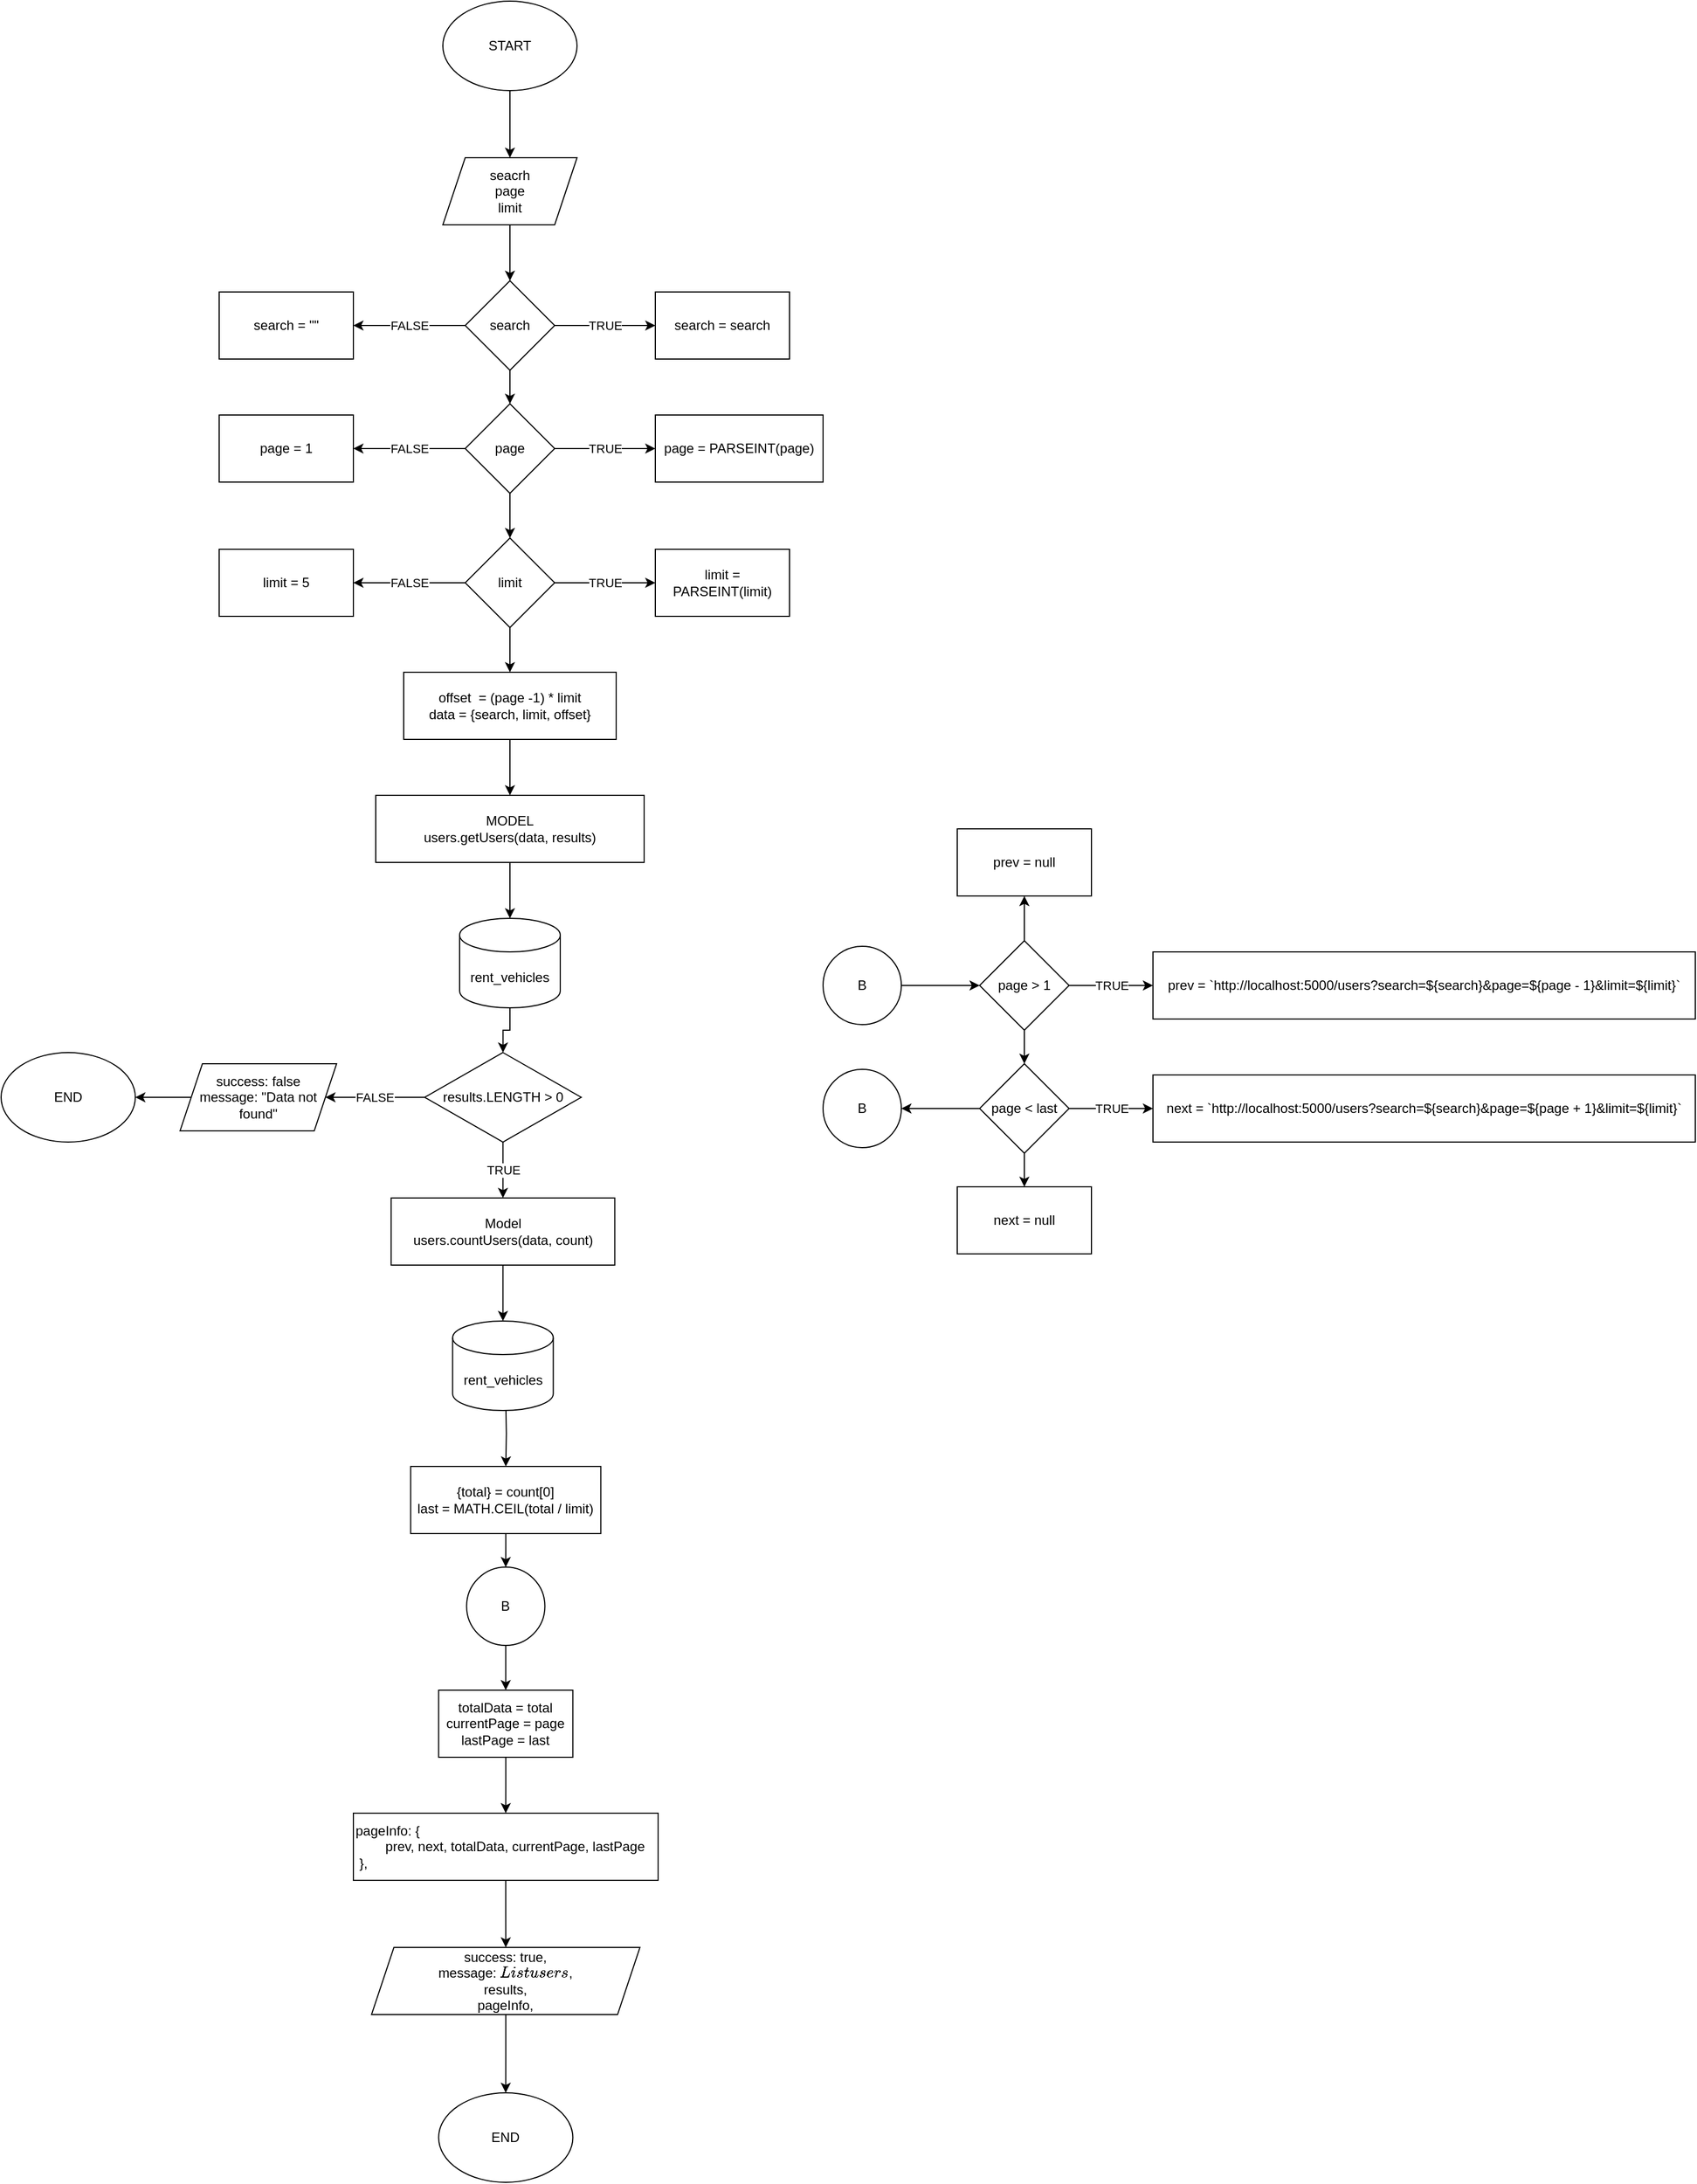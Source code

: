 <mxfile version="16.5.1" type="device" pages="4"><diagram id="afqWVB-xcVskrj_58sXz" name="list users"><mxGraphModel dx="869" dy="643" grid="1" gridSize="10" guides="1" tooltips="1" connect="1" arrows="1" fold="1" page="1" pageScale="1" pageWidth="850" pageHeight="1100" math="0" shadow="0"><root><mxCell id="0"/><mxCell id="1" parent="0"/><mxCell id="spSaJVauMF6KMAqK31Se-1" value="" style="edgeStyle=orthogonalEdgeStyle;rounded=0;orthogonalLoop=1;jettySize=auto;html=1;" parent="1" source="spSaJVauMF6KMAqK31Se-2" target="spSaJVauMF6KMAqK31Se-4" edge="1"><mxGeometry relative="1" as="geometry"/></mxCell><mxCell id="spSaJVauMF6KMAqK31Se-2" value="START" style="ellipse;whiteSpace=wrap;html=1;" parent="1" vertex="1"><mxGeometry x="485" y="80" width="120" height="80" as="geometry"/></mxCell><mxCell id="spSaJVauMF6KMAqK31Se-3" value="" style="edgeStyle=orthogonalEdgeStyle;rounded=0;orthogonalLoop=1;jettySize=auto;html=1;" parent="1" source="spSaJVauMF6KMAqK31Se-4" target="spSaJVauMF6KMAqK31Se-8" edge="1"><mxGeometry relative="1" as="geometry"/></mxCell><mxCell id="spSaJVauMF6KMAqK31Se-4" value="seacrh&lt;br&gt;page&lt;br&gt;limit" style="shape=parallelogram;perimeter=parallelogramPerimeter;whiteSpace=wrap;html=1;fixedSize=1;" parent="1" vertex="1"><mxGeometry x="485" y="220" width="120" height="60" as="geometry"/></mxCell><mxCell id="spSaJVauMF6KMAqK31Se-5" value="TRUE" style="edgeStyle=orthogonalEdgeStyle;rounded=0;orthogonalLoop=1;jettySize=auto;html=1;" parent="1" source="spSaJVauMF6KMAqK31Se-8" target="spSaJVauMF6KMAqK31Se-9" edge="1"><mxGeometry relative="1" as="geometry"/></mxCell><mxCell id="spSaJVauMF6KMAqK31Se-6" value="FALSE" style="edgeStyle=orthogonalEdgeStyle;rounded=0;orthogonalLoop=1;jettySize=auto;html=1;" parent="1" source="spSaJVauMF6KMAqK31Se-8" target="spSaJVauMF6KMAqK31Se-10" edge="1"><mxGeometry relative="1" as="geometry"/></mxCell><mxCell id="spSaJVauMF6KMAqK31Se-7" value="" style="edgeStyle=orthogonalEdgeStyle;rounded=0;orthogonalLoop=1;jettySize=auto;html=1;" parent="1" source="spSaJVauMF6KMAqK31Se-8" target="spSaJVauMF6KMAqK31Se-14" edge="1"><mxGeometry relative="1" as="geometry"/></mxCell><mxCell id="spSaJVauMF6KMAqK31Se-8" value="search" style="rhombus;whiteSpace=wrap;html=1;" parent="1" vertex="1"><mxGeometry x="505" y="330" width="80" height="80" as="geometry"/></mxCell><mxCell id="spSaJVauMF6KMAqK31Se-9" value="search = search" style="rounded=0;whiteSpace=wrap;html=1;" parent="1" vertex="1"><mxGeometry x="675" y="340" width="120" height="60" as="geometry"/></mxCell><mxCell id="spSaJVauMF6KMAqK31Se-10" value="search = &quot;&quot;" style="rounded=0;whiteSpace=wrap;html=1;" parent="1" vertex="1"><mxGeometry x="285" y="340" width="120" height="60" as="geometry"/></mxCell><mxCell id="spSaJVauMF6KMAqK31Se-11" value="TRUE" style="edgeStyle=orthogonalEdgeStyle;rounded=0;orthogonalLoop=1;jettySize=auto;html=1;" parent="1" source="spSaJVauMF6KMAqK31Se-14" target="spSaJVauMF6KMAqK31Se-15" edge="1"><mxGeometry relative="1" as="geometry"/></mxCell><mxCell id="spSaJVauMF6KMAqK31Se-12" value="FALSE" style="edgeStyle=orthogonalEdgeStyle;rounded=0;orthogonalLoop=1;jettySize=auto;html=1;" parent="1" source="spSaJVauMF6KMAqK31Se-14" target="spSaJVauMF6KMAqK31Se-16" edge="1"><mxGeometry relative="1" as="geometry"/></mxCell><mxCell id="spSaJVauMF6KMAqK31Se-13" value="" style="edgeStyle=orthogonalEdgeStyle;rounded=0;orthogonalLoop=1;jettySize=auto;html=1;" parent="1" source="spSaJVauMF6KMAqK31Se-14" target="spSaJVauMF6KMAqK31Se-20" edge="1"><mxGeometry relative="1" as="geometry"/></mxCell><mxCell id="spSaJVauMF6KMAqK31Se-14" value="page" style="rhombus;whiteSpace=wrap;html=1;" parent="1" vertex="1"><mxGeometry x="505" y="440" width="80" height="80" as="geometry"/></mxCell><mxCell id="spSaJVauMF6KMAqK31Se-15" value="page = PARSEINT(page)" style="rounded=0;whiteSpace=wrap;html=1;" parent="1" vertex="1"><mxGeometry x="675" y="450" width="150" height="60" as="geometry"/></mxCell><mxCell id="spSaJVauMF6KMAqK31Se-16" value="page = 1" style="rounded=0;whiteSpace=wrap;html=1;" parent="1" vertex="1"><mxGeometry x="285" y="450" width="120" height="60" as="geometry"/></mxCell><mxCell id="spSaJVauMF6KMAqK31Se-17" value="TRUE" style="edgeStyle=orthogonalEdgeStyle;rounded=0;orthogonalLoop=1;jettySize=auto;html=1;" parent="1" source="spSaJVauMF6KMAqK31Se-20" target="spSaJVauMF6KMAqK31Se-21" edge="1"><mxGeometry relative="1" as="geometry"/></mxCell><mxCell id="spSaJVauMF6KMAqK31Se-18" value="FALSE" style="edgeStyle=orthogonalEdgeStyle;rounded=0;orthogonalLoop=1;jettySize=auto;html=1;" parent="1" source="spSaJVauMF6KMAqK31Se-20" target="spSaJVauMF6KMAqK31Se-22" edge="1"><mxGeometry relative="1" as="geometry"/></mxCell><mxCell id="spSaJVauMF6KMAqK31Se-19" value="" style="edgeStyle=orthogonalEdgeStyle;rounded=0;orthogonalLoop=1;jettySize=auto;html=1;" parent="1" source="spSaJVauMF6KMAqK31Se-20" target="spSaJVauMF6KMAqK31Se-24" edge="1"><mxGeometry relative="1" as="geometry"/></mxCell><mxCell id="spSaJVauMF6KMAqK31Se-20" value="limit" style="rhombus;whiteSpace=wrap;html=1;" parent="1" vertex="1"><mxGeometry x="505" y="560" width="80" height="80" as="geometry"/></mxCell><mxCell id="spSaJVauMF6KMAqK31Se-21" value="limit = PARSEINT(limit)" style="rounded=0;whiteSpace=wrap;html=1;" parent="1" vertex="1"><mxGeometry x="675" y="570" width="120" height="60" as="geometry"/></mxCell><mxCell id="spSaJVauMF6KMAqK31Se-22" value="limit = 5" style="rounded=0;whiteSpace=wrap;html=1;" parent="1" vertex="1"><mxGeometry x="285" y="570" width="120" height="60" as="geometry"/></mxCell><mxCell id="spSaJVauMF6KMAqK31Se-23" value="" style="edgeStyle=orthogonalEdgeStyle;rounded=0;orthogonalLoop=1;jettySize=auto;html=1;" parent="1" source="spSaJVauMF6KMAqK31Se-24" target="spSaJVauMF6KMAqK31Se-27" edge="1"><mxGeometry relative="1" as="geometry"/></mxCell><mxCell id="spSaJVauMF6KMAqK31Se-24" value="offset&amp;nbsp; = (page -1) * limit&lt;br&gt;data = {search, limit, offset}" style="rounded=0;whiteSpace=wrap;html=1;" parent="1" vertex="1"><mxGeometry x="450" y="680" width="190" height="60" as="geometry"/></mxCell><mxCell id="spSaJVauMF6KMAqK31Se-25" value="" style="edgeStyle=orthogonalEdgeStyle;rounded=0;orthogonalLoop=1;jettySize=auto;html=1;fontSize=12;" parent="1" source="spSaJVauMF6KMAqK31Se-27" target="spSaJVauMF6KMAqK31Se-28" edge="1"><mxGeometry relative="1" as="geometry"/></mxCell><mxCell id="spSaJVauMF6KMAqK31Se-27" value="MODEL&lt;br&gt;users.getUsers(data, results)" style="rounded=0;whiteSpace=wrap;html=1;" parent="1" vertex="1"><mxGeometry x="425" y="790" width="240" height="60" as="geometry"/></mxCell><mxCell id="K6ASJ8CohWkSb9qVSskD-1" value="" style="edgeStyle=orthogonalEdgeStyle;rounded=0;orthogonalLoop=1;jettySize=auto;html=1;" parent="1" source="spSaJVauMF6KMAqK31Se-28" target="spSaJVauMF6KMAqK31Se-31" edge="1"><mxGeometry relative="1" as="geometry"/></mxCell><mxCell id="spSaJVauMF6KMAqK31Se-28" value="rent_vehicles" style="shape=cylinder3;whiteSpace=wrap;html=1;boundedLbl=1;backgroundOutline=1;size=15;" parent="1" vertex="1"><mxGeometry x="500" y="900" width="90" height="80" as="geometry"/></mxCell><mxCell id="spSaJVauMF6KMAqK31Se-29" value="FALSE" style="edgeStyle=orthogonalEdgeStyle;rounded=0;orthogonalLoop=1;jettySize=auto;html=1;" parent="1" source="spSaJVauMF6KMAqK31Se-31" target="spSaJVauMF6KMAqK31Se-33" edge="1"><mxGeometry relative="1" as="geometry"/></mxCell><mxCell id="spSaJVauMF6KMAqK31Se-30" value="TRUE" style="edgeStyle=orthogonalEdgeStyle;rounded=0;orthogonalLoop=1;jettySize=auto;html=1;" parent="1" source="spSaJVauMF6KMAqK31Se-31" target="spSaJVauMF6KMAqK31Se-36" edge="1"><mxGeometry relative="1" as="geometry"/></mxCell><mxCell id="spSaJVauMF6KMAqK31Se-31" value="results.LENGTH &amp;gt; 0" style="rhombus;whiteSpace=wrap;html=1;" parent="1" vertex="1"><mxGeometry x="468.75" y="1020" width="140" height="80" as="geometry"/></mxCell><mxCell id="spSaJVauMF6KMAqK31Se-32" value="" style="edgeStyle=orthogonalEdgeStyle;rounded=0;orthogonalLoop=1;jettySize=auto;html=1;" parent="1" source="spSaJVauMF6KMAqK31Se-33" target="spSaJVauMF6KMAqK31Se-58" edge="1"><mxGeometry relative="1" as="geometry"/></mxCell><mxCell id="spSaJVauMF6KMAqK31Se-33" value="success: false&lt;br&gt;message: &quot;Data not found&quot;" style="shape=parallelogram;perimeter=parallelogramPerimeter;whiteSpace=wrap;html=1;fixedSize=1;" parent="1" vertex="1"><mxGeometry x="250" y="1030" width="140" height="60" as="geometry"/></mxCell><mxCell id="spSaJVauMF6KMAqK31Se-34" value="" style="edgeStyle=orthogonalEdgeStyle;rounded=0;orthogonalLoop=1;jettySize=auto;html=1;fontSize=12;" parent="1" source="spSaJVauMF6KMAqK31Se-36" target="spSaJVauMF6KMAqK31Se-63" edge="1"><mxGeometry relative="1" as="geometry"/></mxCell><mxCell id="spSaJVauMF6KMAqK31Se-35" value="" style="edgeStyle=orthogonalEdgeStyle;rounded=0;orthogonalLoop=1;jettySize=auto;html=1;fontSize=12;" parent="1" target="spSaJVauMF6KMAqK31Se-38" edge="1"><mxGeometry relative="1" as="geometry"><mxPoint x="541.25" y="1330" as="sourcePoint"/></mxGeometry></mxCell><mxCell id="spSaJVauMF6KMAqK31Se-36" value="Model&lt;br&gt;users.countUsers(data, count)" style="rounded=0;whiteSpace=wrap;html=1;" parent="1" vertex="1"><mxGeometry x="438.75" y="1150" width="200" height="60" as="geometry"/></mxCell><mxCell id="spSaJVauMF6KMAqK31Se-37" value="" style="edgeStyle=orthogonalEdgeStyle;rounded=0;orthogonalLoop=1;jettySize=auto;html=1;" parent="1" source="spSaJVauMF6KMAqK31Se-38" target="spSaJVauMF6KMAqK31Se-61" edge="1"><mxGeometry relative="1" as="geometry"/></mxCell><mxCell id="spSaJVauMF6KMAqK31Se-38" value="{total} = count[0]&lt;br&gt;last = MATH.CEIL(total / limit)" style="rounded=0;whiteSpace=wrap;html=1;" parent="1" vertex="1"><mxGeometry x="456.25" y="1390" width="170" height="60" as="geometry"/></mxCell><mxCell id="spSaJVauMF6KMAqK31Se-39" value="" style="edgeStyle=orthogonalEdgeStyle;rounded=0;orthogonalLoop=1;jettySize=auto;html=1;" parent="1" source="spSaJVauMF6KMAqK31Se-40" target="spSaJVauMF6KMAqK31Se-42" edge="1"><mxGeometry relative="1" as="geometry"/></mxCell><mxCell id="spSaJVauMF6KMAqK31Se-40" value="&lt;div&gt;pageInfo:&amp;nbsp;&lt;span&gt;{&lt;/span&gt;&lt;/div&gt;&lt;div&gt;&lt;span&gt;&lt;span style=&quot;white-space: pre&quot;&gt;&#9;&lt;/span&gt;prev,&lt;/span&gt;&lt;span&gt;&amp;nbsp;next,&lt;/span&gt;&lt;span&gt;&amp;nbsp;totalData,&lt;/span&gt;&lt;span&gt;&amp;nbsp;currentPage,&lt;/span&gt;&lt;span&gt;&amp;nbsp;lastPage&lt;/span&gt;&lt;/div&gt;&lt;div&gt;&amp;nbsp;},&lt;/div&gt;" style="rounded=0;whiteSpace=wrap;html=1;align=left;" parent="1" vertex="1"><mxGeometry x="405" y="1700" width="272.5" height="60" as="geometry"/></mxCell><mxCell id="spSaJVauMF6KMAqK31Se-41" value="" style="edgeStyle=orthogonalEdgeStyle;rounded=0;orthogonalLoop=1;jettySize=auto;html=1;" parent="1" source="spSaJVauMF6KMAqK31Se-42" edge="1"><mxGeometry relative="1" as="geometry"><mxPoint x="541.25" y="1950.0" as="targetPoint"/></mxGeometry></mxCell><mxCell id="spSaJVauMF6KMAqK31Se-42" value="&lt;div&gt;success: true,&lt;/div&gt;&lt;div&gt;message: `List users`,&lt;/div&gt;&lt;div&gt;&lt;span&gt;results,&lt;/span&gt;&lt;/div&gt;&lt;div&gt;&lt;span&gt;pageInfo,&lt;/span&gt;&lt;/div&gt;" style="shape=parallelogram;perimeter=parallelogramPerimeter;whiteSpace=wrap;html=1;fixedSize=1;align=center;" parent="1" vertex="1"><mxGeometry x="421.25" y="1820" width="240" height="60" as="geometry"/></mxCell><mxCell id="spSaJVauMF6KMAqK31Se-43" value="" style="edgeStyle=orthogonalEdgeStyle;rounded=0;orthogonalLoop=1;jettySize=auto;html=1;" parent="1" source="spSaJVauMF6KMAqK31Se-44" target="spSaJVauMF6KMAqK31Se-48" edge="1"><mxGeometry relative="1" as="geometry"/></mxCell><mxCell id="spSaJVauMF6KMAqK31Se-44" value="B" style="ellipse;whiteSpace=wrap;html=1;aspect=fixed;" parent="1" vertex="1"><mxGeometry x="825" y="925" width="70" height="70" as="geometry"/></mxCell><mxCell id="spSaJVauMF6KMAqK31Se-45" value="TRUE" style="edgeStyle=orthogonalEdgeStyle;rounded=0;orthogonalLoop=1;jettySize=auto;html=1;" parent="1" source="spSaJVauMF6KMAqK31Se-48" target="spSaJVauMF6KMAqK31Se-49" edge="1"><mxGeometry relative="1" as="geometry"/></mxCell><mxCell id="spSaJVauMF6KMAqK31Se-46" value="" style="edgeStyle=orthogonalEdgeStyle;rounded=0;orthogonalLoop=1;jettySize=auto;html=1;" parent="1" source="spSaJVauMF6KMAqK31Se-48" target="spSaJVauMF6KMAqK31Se-51" edge="1"><mxGeometry relative="1" as="geometry"/></mxCell><mxCell id="spSaJVauMF6KMAqK31Se-47" value="" style="edgeStyle=orthogonalEdgeStyle;rounded=0;orthogonalLoop=1;jettySize=auto;html=1;" parent="1" source="spSaJVauMF6KMAqK31Se-48" target="spSaJVauMF6KMAqK31Se-54" edge="1"><mxGeometry relative="1" as="geometry"/></mxCell><mxCell id="spSaJVauMF6KMAqK31Se-48" value="page &amp;gt; 1" style="rhombus;whiteSpace=wrap;html=1;" parent="1" vertex="1"><mxGeometry x="965" y="920" width="80" height="80" as="geometry"/></mxCell><mxCell id="spSaJVauMF6KMAqK31Se-49" value="&lt;span&gt;prev = `http://localhost:5000/users?&lt;/span&gt;&lt;span&gt;search=${search}&amp;amp;page=${page - 1}&amp;amp;limit=${limit}`&lt;/span&gt;" style="rounded=0;whiteSpace=wrap;html=1;align=center;" parent="1" vertex="1"><mxGeometry x="1120" y="930" width="485" height="60" as="geometry"/></mxCell><mxCell id="spSaJVauMF6KMAqK31Se-50" value="&lt;span style=&quot;text-align: left&quot;&gt;next = `http://localhost:5000/users?&lt;/span&gt;&lt;span style=&quot;text-align: left&quot;&gt;search=${search}&amp;amp;page=${page + 1}&amp;amp;limit=${limit}`&lt;/span&gt;" style="rounded=0;whiteSpace=wrap;html=1;" parent="1" vertex="1"><mxGeometry x="1120" y="1040" width="485" height="60" as="geometry"/></mxCell><mxCell id="spSaJVauMF6KMAqK31Se-51" value="prev = null" style="rounded=0;whiteSpace=wrap;html=1;" parent="1" vertex="1"><mxGeometry x="945" y="820" width="120" height="60" as="geometry"/></mxCell><mxCell id="spSaJVauMF6KMAqK31Se-52" value="TRUE" style="edgeStyle=orthogonalEdgeStyle;rounded=0;orthogonalLoop=1;jettySize=auto;html=1;" parent="1" source="spSaJVauMF6KMAqK31Se-54" target="spSaJVauMF6KMAqK31Se-50" edge="1"><mxGeometry relative="1" as="geometry"/></mxCell><mxCell id="spSaJVauMF6KMAqK31Se-53" value="" style="edgeStyle=orthogonalEdgeStyle;rounded=0;orthogonalLoop=1;jettySize=auto;html=1;" parent="1" source="spSaJVauMF6KMAqK31Se-54" target="spSaJVauMF6KMAqK31Se-55" edge="1"><mxGeometry relative="1" as="geometry"/></mxCell><mxCell id="spSaJVauMF6KMAqK31Se-65" value="" style="edgeStyle=orthogonalEdgeStyle;rounded=0;orthogonalLoop=1;jettySize=auto;html=1;" parent="1" source="spSaJVauMF6KMAqK31Se-54" target="spSaJVauMF6KMAqK31Se-64" edge="1"><mxGeometry relative="1" as="geometry"/></mxCell><mxCell id="spSaJVauMF6KMAqK31Se-54" value="page &amp;lt; last" style="rhombus;whiteSpace=wrap;html=1;" parent="1" vertex="1"><mxGeometry x="965" y="1030" width="80" height="80" as="geometry"/></mxCell><mxCell id="spSaJVauMF6KMAqK31Se-55" value="next = null" style="rounded=0;whiteSpace=wrap;html=1;" parent="1" vertex="1"><mxGeometry x="945" y="1140" width="120" height="60" as="geometry"/></mxCell><mxCell id="spSaJVauMF6KMAqK31Se-56" value="" style="edgeStyle=orthogonalEdgeStyle;rounded=0;orthogonalLoop=1;jettySize=auto;html=1;" parent="1" source="spSaJVauMF6KMAqK31Se-57" target="spSaJVauMF6KMAqK31Se-40" edge="1"><mxGeometry relative="1" as="geometry"/></mxCell><mxCell id="spSaJVauMF6KMAqK31Se-57" value="totalData = total&lt;br&gt;currentPage = page&lt;br&gt;lastPage = last" style="rounded=0;whiteSpace=wrap;html=1;" parent="1" vertex="1"><mxGeometry x="481.25" y="1590" width="120" height="60" as="geometry"/></mxCell><mxCell id="spSaJVauMF6KMAqK31Se-58" value="END" style="ellipse;whiteSpace=wrap;html=1;" parent="1" vertex="1"><mxGeometry x="90" y="1020" width="120" height="80" as="geometry"/></mxCell><mxCell id="spSaJVauMF6KMAqK31Se-59" value="END" style="ellipse;whiteSpace=wrap;html=1;" parent="1" vertex="1"><mxGeometry x="481.25" y="1950" width="120" height="80" as="geometry"/></mxCell><mxCell id="spSaJVauMF6KMAqK31Se-60" value="" style="edgeStyle=orthogonalEdgeStyle;rounded=0;orthogonalLoop=1;jettySize=auto;html=1;" parent="1" source="spSaJVauMF6KMAqK31Se-61" target="spSaJVauMF6KMAqK31Se-57" edge="1"><mxGeometry relative="1" as="geometry"/></mxCell><mxCell id="spSaJVauMF6KMAqK31Se-61" value="B" style="ellipse;whiteSpace=wrap;html=1;aspect=fixed;" parent="1" vertex="1"><mxGeometry x="506.25" y="1480" width="70" height="70" as="geometry"/></mxCell><mxCell id="spSaJVauMF6KMAqK31Se-63" value="rent_vehicles" style="shape=cylinder3;whiteSpace=wrap;html=1;boundedLbl=1;backgroundOutline=1;size=15;" parent="1" vertex="1"><mxGeometry x="493.75" y="1260" width="90" height="80" as="geometry"/></mxCell><mxCell id="spSaJVauMF6KMAqK31Se-64" value="B" style="ellipse;whiteSpace=wrap;html=1;aspect=fixed;" parent="1" vertex="1"><mxGeometry x="825" y="1035" width="70" height="70" as="geometry"/></mxCell></root></mxGraphModel></diagram><diagram id="pNKb1E-TvmM4COWHS-AG" name="add user"><mxGraphModel dx="1117" dy="827" grid="1" gridSize="10" guides="1" tooltips="1" connect="1" arrows="1" fold="1" page="1" pageScale="1" pageWidth="850" pageHeight="1100" math="0" shadow="0"><root><mxCell id="DnsAClwii4LwlOjegS3q-0"/><mxCell id="DnsAClwii4LwlOjegS3q-1" parent="DnsAClwii4LwlOjegS3q-0"/><mxCell id="DnsAClwii4LwlOjegS3q-4" value="" style="edgeStyle=orthogonalEdgeStyle;rounded=0;orthogonalLoop=1;jettySize=auto;html=1;" parent="DnsAClwii4LwlOjegS3q-1" source="DnsAClwii4LwlOjegS3q-2" target="DnsAClwii4LwlOjegS3q-3" edge="1"><mxGeometry relative="1" as="geometry"/></mxCell><mxCell id="DnsAClwii4LwlOjegS3q-2" value="START" style="ellipse;whiteSpace=wrap;html=1;" parent="DnsAClwii4LwlOjegS3q-1" vertex="1"><mxGeometry x="520" y="70" width="120" height="80" as="geometry"/></mxCell><mxCell id="DnsAClwii4LwlOjegS3q-7" value="" style="edgeStyle=orthogonalEdgeStyle;rounded=0;orthogonalLoop=1;jettySize=auto;html=1;" parent="DnsAClwii4LwlOjegS3q-1" source="DnsAClwii4LwlOjegS3q-3" target="DnsAClwii4LwlOjegS3q-5" edge="1"><mxGeometry relative="1" as="geometry"/></mxCell><mxCell id="DnsAClwii4LwlOjegS3q-3" value="name&lt;br&gt;display_name&lt;br&gt;gender" style="shape=parallelogram;perimeter=parallelogramPerimeter;whiteSpace=wrap;html=1;fixedSize=1;" parent="DnsAClwii4LwlOjegS3q-1" vertex="1"><mxGeometry x="520" y="200" width="120" height="60" as="geometry"/></mxCell><mxCell id="DnsAClwii4LwlOjegS3q-8" value="" style="edgeStyle=orthogonalEdgeStyle;rounded=0;orthogonalLoop=1;jettySize=auto;html=1;" parent="DnsAClwii4LwlOjegS3q-1" source="DnsAClwii4LwlOjegS3q-5" target="DnsAClwii4LwlOjegS3q-6" edge="1"><mxGeometry relative="1" as="geometry"/></mxCell><mxCell id="DnsAClwii4LwlOjegS3q-5" value="email&lt;br&gt;phone_number&lt;br&gt;address" style="shape=parallelogram;perimeter=parallelogramPerimeter;whiteSpace=wrap;html=1;fixedSize=1;" parent="DnsAClwii4LwlOjegS3q-1" vertex="1"><mxGeometry x="520" y="300" width="120" height="60" as="geometry"/></mxCell><mxCell id="DnsAClwii4LwlOjegS3q-10" value="" style="edgeStyle=orthogonalEdgeStyle;rounded=0;orthogonalLoop=1;jettySize=auto;html=1;" parent="DnsAClwii4LwlOjegS3q-1" source="DnsAClwii4LwlOjegS3q-6" target="DnsAClwii4LwlOjegS3q-9" edge="1"><mxGeometry relative="1" as="geometry"/></mxCell><mxCell id="DnsAClwii4LwlOjegS3q-6" value="birthdate" style="shape=parallelogram;perimeter=parallelogramPerimeter;whiteSpace=wrap;html=1;fixedSize=1;" parent="DnsAClwii4LwlOjegS3q-1" vertex="1"><mxGeometry x="520" y="400" width="120" height="60" as="geometry"/></mxCell><mxCell id="DnsAClwii4LwlOjegS3q-13" value="FALSE" style="edgeStyle=orthogonalEdgeStyle;rounded=0;orthogonalLoop=1;jettySize=auto;html=1;" parent="DnsAClwii4LwlOjegS3q-1" source="DnsAClwii4LwlOjegS3q-9" target="DnsAClwii4LwlOjegS3q-11" edge="1"><mxGeometry relative="1" as="geometry"/></mxCell><mxCell id="DnsAClwii4LwlOjegS3q-18" value="TRUE" style="edgeStyle=orthogonalEdgeStyle;rounded=0;orthogonalLoop=1;jettySize=auto;html=1;" parent="DnsAClwii4LwlOjegS3q-1" source="DnsAClwii4LwlOjegS3q-9" target="DnsAClwii4LwlOjegS3q-17" edge="1"><mxGeometry relative="1" as="geometry"/></mxCell><mxCell id="DnsAClwii4LwlOjegS3q-9" value="gender.TOLOWERCASE()===&quot;male&quot; &amp;amp;&amp;amp; gender.TOLOWERCASE()===&quot;female&quot;" style="rhombus;whiteSpace=wrap;html=1;" parent="DnsAClwii4LwlOjegS3q-1" vertex="1"><mxGeometry x="450" y="510" width="260" height="120" as="geometry"/></mxCell><mxCell id="DnsAClwii4LwlOjegS3q-15" value="" style="edgeStyle=orthogonalEdgeStyle;rounded=0;orthogonalLoop=1;jettySize=auto;html=1;" parent="DnsAClwii4LwlOjegS3q-1" source="DnsAClwii4LwlOjegS3q-11" target="DnsAClwii4LwlOjegS3q-14" edge="1"><mxGeometry relative="1" as="geometry"/></mxCell><mxCell id="DnsAClwii4LwlOjegS3q-11" value="success: false,&lt;br&gt;message: &quot;Gender unkown&quot;" style="shape=parallelogram;perimeter=parallelogramPerimeter;whiteSpace=wrap;html=1;fixedSize=1;" parent="DnsAClwii4LwlOjegS3q-1" vertex="1"><mxGeometry x="250" y="540" width="120" height="60" as="geometry"/></mxCell><mxCell id="DnsAClwii4LwlOjegS3q-14" value="END" style="ellipse;whiteSpace=wrap;html=1;" parent="DnsAClwii4LwlOjegS3q-1" vertex="1"><mxGeometry x="40" y="530" width="120" height="80" as="geometry"/></mxCell><mxCell id="DnsAClwii4LwlOjegS3q-24" value="" style="edgeStyle=orthogonalEdgeStyle;rounded=0;orthogonalLoop=1;jettySize=auto;html=1;" parent="DnsAClwii4LwlOjegS3q-1" source="DnsAClwii4LwlOjegS3q-16" target="DnsAClwii4LwlOjegS3q-23" edge="1"><mxGeometry relative="1" as="geometry"/></mxCell><mxCell id="DnsAClwii4LwlOjegS3q-16" value="notNumber = /\D/g" style="rounded=0;whiteSpace=wrap;html=1;" parent="DnsAClwii4LwlOjegS3q-1" vertex="1"><mxGeometry x="520" y="890" width="120" height="60" as="geometry"/></mxCell><mxCell id="DnsAClwii4LwlOjegS3q-19" value="TRUE" style="edgeStyle=orthogonalEdgeStyle;rounded=0;orthogonalLoop=1;jettySize=auto;html=1;" parent="DnsAClwii4LwlOjegS3q-1" source="DnsAClwii4LwlOjegS3q-17" target="DnsAClwii4LwlOjegS3q-16" edge="1"><mxGeometry relative="1" as="geometry"/></mxCell><mxCell id="DnsAClwii4LwlOjegS3q-21" value="FALSE" style="edgeStyle=orthogonalEdgeStyle;rounded=0;orthogonalLoop=1;jettySize=auto;html=1;" parent="DnsAClwii4LwlOjegS3q-1" source="DnsAClwii4LwlOjegS3q-17" target="DnsAClwii4LwlOjegS3q-20" edge="1"><mxGeometry relative="1" as="geometry"/></mxCell><mxCell id="DnsAClwii4LwlOjegS3q-17" value="name &amp;&amp; display_name &amp;&amp; email &amp;&amp; phone_number &amp;&amp; address &amp;&amp; birthdate" style="rhombus;whiteSpace=wrap;html=1;" parent="DnsAClwii4LwlOjegS3q-1" vertex="1"><mxGeometry x="465" y="700" width="230" height="130" as="geometry"/></mxCell><mxCell id="DnsAClwii4LwlOjegS3q-22" style="edgeStyle=orthogonalEdgeStyle;rounded=0;orthogonalLoop=1;jettySize=auto;html=1;entryX=0.5;entryY=1;entryDx=0;entryDy=0;" parent="DnsAClwii4LwlOjegS3q-1" source="DnsAClwii4LwlOjegS3q-20" target="DnsAClwii4LwlOjegS3q-14" edge="1"><mxGeometry relative="1" as="geometry"/></mxCell><mxCell id="DnsAClwii4LwlOjegS3q-20" value="success: false,&lt;br&gt;message: 'Failed to add new user, data must be filled'," style="shape=parallelogram;perimeter=parallelogramPerimeter;whiteSpace=wrap;html=1;fixedSize=1;" parent="DnsAClwii4LwlOjegS3q-1" vertex="1"><mxGeometry x="220" y="735" width="180" height="60" as="geometry"/></mxCell><mxCell id="DnsAClwii4LwlOjegS3q-26" value="FALSE" style="edgeStyle=orthogonalEdgeStyle;rounded=0;orthogonalLoop=1;jettySize=auto;html=1;" parent="DnsAClwii4LwlOjegS3q-1" source="DnsAClwii4LwlOjegS3q-23" target="DnsAClwii4LwlOjegS3q-25" edge="1"><mxGeometry relative="1" as="geometry"/></mxCell><mxCell id="DnsAClwii4LwlOjegS3q-30" value="" style="edgeStyle=orthogonalEdgeStyle;rounded=0;orthogonalLoop=1;jettySize=auto;html=1;" parent="DnsAClwii4LwlOjegS3q-1" source="DnsAClwii4LwlOjegS3q-23" target="DnsAClwii4LwlOjegS3q-29" edge="1"><mxGeometry relative="1" as="geometry"/></mxCell><mxCell id="DnsAClwii4LwlOjegS3q-23" value="!notNumber.TEST(phone_number) &amp;amp;&amp;amp; (phone_number[0] === '0' || phone_number[0] === '+'" style="rhombus;whiteSpace=wrap;html=1;" parent="DnsAClwii4LwlOjegS3q-1" vertex="1"><mxGeometry x="437.5" y="1000" width="285" height="130" as="geometry"/></mxCell><mxCell id="DnsAClwii4LwlOjegS3q-28" value="" style="edgeStyle=orthogonalEdgeStyle;rounded=0;orthogonalLoop=1;jettySize=auto;html=1;" parent="DnsAClwii4LwlOjegS3q-1" source="DnsAClwii4LwlOjegS3q-25" target="DnsAClwii4LwlOjegS3q-27" edge="1"><mxGeometry relative="1" as="geometry"/></mxCell><mxCell id="DnsAClwii4LwlOjegS3q-25" value="success: false,&lt;br&gt;message: &quot;wrong phone_number input&quot;" style="shape=parallelogram;perimeter=parallelogramPerimeter;whiteSpace=wrap;html=1;fixedSize=1;" parent="DnsAClwii4LwlOjegS3q-1" vertex="1"><mxGeometry x="210" y="1035" width="160" height="60" as="geometry"/></mxCell><mxCell id="DnsAClwii4LwlOjegS3q-27" value="END" style="ellipse;whiteSpace=wrap;html=1;" parent="DnsAClwii4LwlOjegS3q-1" vertex="1"><mxGeometry x="30" y="1025" width="120" height="80" as="geometry"/></mxCell><mxCell id="DnsAClwii4LwlOjegS3q-33" value="" style="edgeStyle=orthogonalEdgeStyle;rounded=0;orthogonalLoop=1;jettySize=auto;html=1;" parent="DnsAClwii4LwlOjegS3q-1" source="DnsAClwii4LwlOjegS3q-29" target="DnsAClwii4LwlOjegS3q-32" edge="1"><mxGeometry relative="1" as="geometry"/></mxCell><mxCell id="DnsAClwii4LwlOjegS3q-29" value="polaEmail = /@/g" style="rounded=0;whiteSpace=wrap;html=1;" parent="DnsAClwii4LwlOjegS3q-1" vertex="1"><mxGeometry x="520" y="1190" width="120" height="60" as="geometry"/></mxCell><mxCell id="DnsAClwii4LwlOjegS3q-35" value="FALSE" style="edgeStyle=orthogonalEdgeStyle;rounded=0;orthogonalLoop=1;jettySize=auto;html=1;" parent="DnsAClwii4LwlOjegS3q-1" source="DnsAClwii4LwlOjegS3q-32" target="DnsAClwii4LwlOjegS3q-34" edge="1"><mxGeometry relative="1" as="geometry"/></mxCell><mxCell id="e6O53VwkFM8JSj7CAU5A-2" value="TRUE" style="edgeStyle=orthogonalEdgeStyle;rounded=0;orthogonalLoop=1;jettySize=auto;html=1;" parent="DnsAClwii4LwlOjegS3q-1" source="DnsAClwii4LwlOjegS3q-32" target="e6O53VwkFM8JSj7CAU5A-1" edge="1"><mxGeometry relative="1" as="geometry"/></mxCell><mxCell id="DnsAClwii4LwlOjegS3q-32" value="polaEmail.TEST(email)" style="rhombus;whiteSpace=wrap;html=1;" parent="DnsAClwii4LwlOjegS3q-1" vertex="1"><mxGeometry x="510" y="1290" width="140" height="110" as="geometry"/></mxCell><mxCell id="DnsAClwii4LwlOjegS3q-37" value="" style="edgeStyle=orthogonalEdgeStyle;rounded=0;orthogonalLoop=1;jettySize=auto;html=1;" parent="DnsAClwii4LwlOjegS3q-1" source="DnsAClwii4LwlOjegS3q-34" target="DnsAClwii4LwlOjegS3q-36" edge="1"><mxGeometry relative="1" as="geometry"/></mxCell><mxCell id="DnsAClwii4LwlOjegS3q-34" value="success: false,&lt;br&gt;message: &quot;Wrong email input&quot;" style="shape=parallelogram;perimeter=parallelogramPerimeter;whiteSpace=wrap;html=1;fixedSize=1;" parent="DnsAClwii4LwlOjegS3q-1" vertex="1"><mxGeometry x="300" y="1315" width="120" height="60" as="geometry"/></mxCell><mxCell id="DnsAClwii4LwlOjegS3q-36" value="END" style="ellipse;whiteSpace=wrap;html=1;" parent="DnsAClwii4LwlOjegS3q-1" vertex="1"><mxGeometry x="110" y="1305" width="120" height="80" as="geometry"/></mxCell><mxCell id="DnsAClwii4LwlOjegS3q-41" value="" style="edgeStyle=orthogonalEdgeStyle;rounded=0;orthogonalLoop=1;jettySize=auto;html=1;" parent="DnsAClwii4LwlOjegS3q-1" source="DnsAClwii4LwlOjegS3q-38" target="DnsAClwii4LwlOjegS3q-40" edge="1"><mxGeometry relative="1" as="geometry"/></mxCell><mxCell id="DnsAClwii4LwlOjegS3q-38" value="data = {name, display_name, gender, email, phone_number, address, birthdate,}" style="rounded=0;whiteSpace=wrap;html=1;" parent="DnsAClwii4LwlOjegS3q-1" vertex="1"><mxGeometry x="495" y="1650" width="170" height="70" as="geometry"/></mxCell><mxCell id="DnsAClwii4LwlOjegS3q-43" value="" style="edgeStyle=orthogonalEdgeStyle;rounded=0;orthogonalLoop=1;jettySize=auto;html=1;" parent="DnsAClwii4LwlOjegS3q-1" source="DnsAClwii4LwlOjegS3q-40" target="DnsAClwii4LwlOjegS3q-42" edge="1"><mxGeometry relative="1" as="geometry"/></mxCell><mxCell id="DnsAClwii4LwlOjegS3q-40" value="MODEL&lt;br&gt;users.checkUser(data, checkResult)" style="rounded=0;whiteSpace=wrap;html=1;" parent="DnsAClwii4LwlOjegS3q-1" vertex="1"><mxGeometry x="520" y="1770" width="120" height="60" as="geometry"/></mxCell><mxCell id="DnsAClwii4LwlOjegS3q-47" value="FALSE" style="edgeStyle=orthogonalEdgeStyle;rounded=0;orthogonalLoop=1;jettySize=auto;html=1;" parent="DnsAClwii4LwlOjegS3q-1" source="DnsAClwii4LwlOjegS3q-44" target="DnsAClwii4LwlOjegS3q-46" edge="1"><mxGeometry relative="1" as="geometry"/></mxCell><mxCell id="DnsAClwii4LwlOjegS3q-53" value="TRUE" style="edgeStyle=orthogonalEdgeStyle;rounded=0;orthogonalLoop=1;jettySize=auto;html=1;" parent="DnsAClwii4LwlOjegS3q-1" source="DnsAClwii4LwlOjegS3q-44" target="DnsAClwii4LwlOjegS3q-50" edge="1"><mxGeometry relative="1" as="geometry"/></mxCell><mxCell id="DnsAClwii4LwlOjegS3q-44" value="checkResult.length &amp;gt; 0" style="rhombus;whiteSpace=wrap;html=1;" parent="DnsAClwii4LwlOjegS3q-1" vertex="1"><mxGeometry x="515" y="1990" width="130" height="100" as="geometry"/></mxCell><mxCell id="DnsAClwii4LwlOjegS3q-49" value="" style="edgeStyle=orthogonalEdgeStyle;rounded=0;orthogonalLoop=1;jettySize=auto;html=1;" parent="DnsAClwii4LwlOjegS3q-1" source="DnsAClwii4LwlOjegS3q-46" target="DnsAClwii4LwlOjegS3q-48" edge="1"><mxGeometry relative="1" as="geometry"/></mxCell><mxCell id="DnsAClwii4LwlOjegS3q-46" value="success: false,&lt;br&gt;message: 'Failed to add new user. Data already exists'," style="shape=parallelogram;perimeter=parallelogramPerimeter;whiteSpace=wrap;html=1;fixedSize=1;" parent="DnsAClwii4LwlOjegS3q-1" vertex="1"><mxGeometry x="257.5" y="2005" width="180" height="70" as="geometry"/></mxCell><mxCell id="DnsAClwii4LwlOjegS3q-48" value="END" style="ellipse;whiteSpace=wrap;html=1;" parent="DnsAClwii4LwlOjegS3q-1" vertex="1"><mxGeometry x="90" y="2000" width="120" height="80" as="geometry"/></mxCell><mxCell id="DnsAClwii4LwlOjegS3q-52" value="" style="edgeStyle=orthogonalEdgeStyle;rounded=0;orthogonalLoop=1;jettySize=auto;html=1;" parent="DnsAClwii4LwlOjegS3q-1" source="DnsAClwii4LwlOjegS3q-50" target="DnsAClwii4LwlOjegS3q-51" edge="1"><mxGeometry relative="1" as="geometry"/></mxCell><mxCell id="DnsAClwii4LwlOjegS3q-56" value="" style="edgeStyle=orthogonalEdgeStyle;rounded=0;orthogonalLoop=1;jettySize=auto;html=1;" parent="DnsAClwii4LwlOjegS3q-1" source="DnsAClwii4LwlOjegS3q-50" target="DnsAClwii4LwlOjegS3q-54" edge="1"><mxGeometry relative="1" as="geometry"/></mxCell><mxCell id="DnsAClwii4LwlOjegS3q-50" value="MODEL&lt;br&gt;users.addUser(data)" style="rounded=0;whiteSpace=wrap;html=1;" parent="DnsAClwii4LwlOjegS3q-1" vertex="1"><mxGeometry x="520" y="2150" width="120" height="60" as="geometry"/></mxCell><mxCell id="DnsAClwii4LwlOjegS3q-51" value="rent_vehicles" style="shape=cylinder3;whiteSpace=wrap;html=1;boundedLbl=1;backgroundOutline=1;size=15;" parent="DnsAClwii4LwlOjegS3q-1" vertex="1"><mxGeometry x="327.5" y="2140" width="110" height="80" as="geometry"/></mxCell><mxCell id="DnsAClwii4LwlOjegS3q-58" value="" style="edgeStyle=orthogonalEdgeStyle;rounded=0;orthogonalLoop=1;jettySize=auto;html=1;startArrow=none;" parent="DnsAClwii4LwlOjegS3q-1" source="UgCRhEly2rmE70TA26ig-2" target="DnsAClwii4LwlOjegS3q-57" edge="1"><mxGeometry relative="1" as="geometry"/></mxCell><mxCell id="UgCRhEly2rmE70TA26ig-4" value="" style="edgeStyle=orthogonalEdgeStyle;rounded=0;orthogonalLoop=1;jettySize=auto;html=1;" edge="1" parent="DnsAClwii4LwlOjegS3q-1" source="DnsAClwii4LwlOjegS3q-54" target="UgCRhEly2rmE70TA26ig-2"><mxGeometry relative="1" as="geometry"/></mxCell><mxCell id="DnsAClwii4LwlOjegS3q-54" value="MODEL&lt;br&gt;users.newUser(results)" style="rounded=0;whiteSpace=wrap;html=1;" parent="DnsAClwii4LwlOjegS3q-1" vertex="1"><mxGeometry x="520" y="2260" width="120" height="60" as="geometry"/></mxCell><mxCell id="DnsAClwii4LwlOjegS3q-61" value="" style="edgeStyle=orthogonalEdgeStyle;rounded=0;orthogonalLoop=1;jettySize=auto;html=1;" parent="DnsAClwii4LwlOjegS3q-1" source="DnsAClwii4LwlOjegS3q-57" target="DnsAClwii4LwlOjegS3q-60" edge="1"><mxGeometry relative="1" as="geometry"/></mxCell><mxCell id="DnsAClwii4LwlOjegS3q-57" value="success: true,&lt;br&gt;message: &quot;Successfully added new user&quot;,&lt;br&gt;results: results[0]" style="shape=parallelogram;perimeter=parallelogramPerimeter;whiteSpace=wrap;html=1;fixedSize=1;" parent="DnsAClwii4LwlOjegS3q-1" vertex="1"><mxGeometry x="490" y="2550" width="180" height="60" as="geometry"/></mxCell><mxCell id="DnsAClwii4LwlOjegS3q-60" value="END" style="ellipse;whiteSpace=wrap;html=1;" parent="DnsAClwii4LwlOjegS3q-1" vertex="1"><mxGeometry x="520" y="2680" width="120" height="80" as="geometry"/></mxCell><mxCell id="e6O53VwkFM8JSj7CAU5A-3" value="TRUE" style="edgeStyle=orthogonalEdgeStyle;rounded=0;orthogonalLoop=1;jettySize=auto;html=1;" parent="DnsAClwii4LwlOjegS3q-1" source="e6O53VwkFM8JSj7CAU5A-1" target="DnsAClwii4LwlOjegS3q-38" edge="1"><mxGeometry relative="1" as="geometry"/></mxCell><mxCell id="e6O53VwkFM8JSj7CAU5A-5" value="FALSE" style="edgeStyle=orthogonalEdgeStyle;rounded=0;orthogonalLoop=1;jettySize=auto;html=1;" parent="DnsAClwii4LwlOjegS3q-1" source="e6O53VwkFM8JSj7CAU5A-1" target="e6O53VwkFM8JSj7CAU5A-4" edge="1"><mxGeometry relative="1" as="geometry"/></mxCell><mxCell id="e6O53VwkFM8JSj7CAU5A-1" value="&lt;span style=&quot;color: rgb(0 , 0 , 0) ; font-family: &amp;#34;helvetica&amp;#34; ; font-size: 12px ; font-style: normal ; font-weight: 400 ; letter-spacing: normal ; text-align: center ; text-indent: 0px ; text-transform: none ; word-spacing: 0px ; background-color: rgb(248 , 249 , 250) ; display: inline ; float: none&quot;&gt;HELPER&lt;/span&gt;&lt;br style=&quot;color: rgb(0 , 0 , 0) ; font-family: &amp;#34;helvetica&amp;#34; ; font-size: 12px ; font-style: normal ; font-weight: 400 ; letter-spacing: normal ; text-align: center ; text-indent: 0px ; text-transform: none ; word-spacing: 0px ; background-color: rgb(248 , 249 , 250)&quot;&gt;&lt;span style=&quot;color: rgb(0 , 0 , 0) ; font-family: &amp;#34;helvetica&amp;#34; ; font-size: 12px ; font-style: normal ; font-weight: 400 ; letter-spacing: normal ; text-align: center ; text-indent: 0px ; text-transform: none ; word-spacing: 0px ; background-color: rgb(248 , 249 , 250) ; display: inline ; float: none&quot;&gt;checkDate(birthDate)&lt;/span&gt;" style="rhombus;whiteSpace=wrap;html=1;" parent="DnsAClwii4LwlOjegS3q-1" vertex="1"><mxGeometry x="495" y="1470" width="170" height="100" as="geometry"/></mxCell><mxCell id="e6O53VwkFM8JSj7CAU5A-6" style="edgeStyle=orthogonalEdgeStyle;rounded=0;orthogonalLoop=1;jettySize=auto;html=1;entryX=0.5;entryY=1;entryDx=0;entryDy=0;exitX=0;exitY=0.5;exitDx=0;exitDy=0;" parent="DnsAClwii4LwlOjegS3q-1" source="e6O53VwkFM8JSj7CAU5A-4" target="DnsAClwii4LwlOjegS3q-36" edge="1"><mxGeometry relative="1" as="geometry"><Array as="points"><mxPoint x="170" y="1520"/></Array></mxGeometry></mxCell><mxCell id="e6O53VwkFM8JSj7CAU5A-4" value="success: false,&lt;br&gt;message: 'Wrong birthdate input. Format birthdate YYYY-MM-DD'," style="shape=parallelogram;perimeter=parallelogramPerimeter;whiteSpace=wrap;html=1;fixedSize=1;" parent="DnsAClwii4LwlOjegS3q-1" vertex="1"><mxGeometry x="215" y="1490" width="210" height="60" as="geometry"/></mxCell><mxCell id="UgCRhEly2rmE70TA26ig-1" value="" style="edgeStyle=orthogonalEdgeStyle;rounded=0;orthogonalLoop=1;jettySize=auto;html=1;" edge="1" parent="DnsAClwii4LwlOjegS3q-1" source="DnsAClwii4LwlOjegS3q-42" target="DnsAClwii4LwlOjegS3q-44"><mxGeometry relative="1" as="geometry"/></mxCell><mxCell id="DnsAClwii4LwlOjegS3q-42" value="rent_vehicles" style="shape=cylinder3;whiteSpace=wrap;html=1;boundedLbl=1;backgroundOutline=1;size=15;" parent="DnsAClwii4LwlOjegS3q-1" vertex="1"><mxGeometry x="525" y="1870" width="110" height="80" as="geometry"/></mxCell><mxCell id="UgCRhEly2rmE70TA26ig-0" value="" style="edgeStyle=orthogonalEdgeStyle;rounded=0;orthogonalLoop=1;jettySize=auto;html=1;endArrow=none;" edge="1" parent="DnsAClwii4LwlOjegS3q-1" source="DnsAClwii4LwlOjegS3q-40" target="DnsAClwii4LwlOjegS3q-42"><mxGeometry relative="1" as="geometry"><mxPoint x="580" y="1830" as="sourcePoint"/><mxPoint x="580" y="1990" as="targetPoint"/></mxGeometry></mxCell><mxCell id="UgCRhEly2rmE70TA26ig-2" value="rent_vehicles" style="shape=cylinder3;whiteSpace=wrap;html=1;boundedLbl=1;backgroundOutline=1;size=15;" vertex="1" parent="DnsAClwii4LwlOjegS3q-1"><mxGeometry x="525" y="2380" width="110" height="80" as="geometry"/></mxCell></root></mxGraphModel></diagram><diagram id="0FVqFFLorDGHrURUkOKU" name="edit user"><mxGraphModel dx="1893" dy="772" grid="1" gridSize="10" guides="1" tooltips="1" connect="1" arrows="1" fold="1" page="1" pageScale="1" pageWidth="850" pageHeight="1100" math="0" shadow="0"><root><mxCell id="oIfvkma5yo2i_jYq_XP3-0"/><mxCell id="oIfvkma5yo2i_jYq_XP3-1" parent="oIfvkma5yo2i_jYq_XP3-0"/><mxCell id="JCUbxJ5FFlJ9qNwxdEvE-7" value="" style="edgeStyle=orthogonalEdgeStyle;rounded=0;orthogonalLoop=1;jettySize=auto;html=1;" parent="oIfvkma5yo2i_jYq_XP3-1" source="oIfvkma5yo2i_jYq_XP3-2" target="JCUbxJ5FFlJ9qNwxdEvE-6" edge="1"><mxGeometry relative="1" as="geometry"/></mxCell><mxCell id="oIfvkma5yo2i_jYq_XP3-2" value="START" style="ellipse;whiteSpace=wrap;html=1;" parent="oIfvkma5yo2i_jYq_XP3-1" vertex="1"><mxGeometry x="445" y="60" width="120" height="80" as="geometry"/></mxCell><mxCell id="JCUbxJ5FFlJ9qNwxdEvE-0" value="" style="edgeStyle=orthogonalEdgeStyle;rounded=0;orthogonalLoop=1;jettySize=auto;html=1;" parent="oIfvkma5yo2i_jYq_XP3-1" source="JCUbxJ5FFlJ9qNwxdEvE-1" target="JCUbxJ5FFlJ9qNwxdEvE-3" edge="1"><mxGeometry relative="1" as="geometry"/></mxCell><mxCell id="JCUbxJ5FFlJ9qNwxdEvE-1" value="name&lt;br&gt;display_name&lt;br&gt;gender" style="shape=parallelogram;perimeter=parallelogramPerimeter;whiteSpace=wrap;html=1;fixedSize=1;" parent="oIfvkma5yo2i_jYq_XP3-1" vertex="1"><mxGeometry x="445" y="260" width="120" height="60" as="geometry"/></mxCell><mxCell id="JCUbxJ5FFlJ9qNwxdEvE-10" value="" style="edgeStyle=orthogonalEdgeStyle;rounded=0;orthogonalLoop=1;jettySize=auto;html=1;" parent="oIfvkma5yo2i_jYq_XP3-1" source="JCUbxJ5FFlJ9qNwxdEvE-3" target="JCUbxJ5FFlJ9qNwxdEvE-9" edge="1"><mxGeometry relative="1" as="geometry"/></mxCell><mxCell id="JCUbxJ5FFlJ9qNwxdEvE-3" value="email&lt;br&gt;phone_number&lt;br&gt;address&lt;br&gt;birthdate" style="shape=parallelogram;perimeter=parallelogramPerimeter;whiteSpace=wrap;html=1;fixedSize=1;" parent="oIfvkma5yo2i_jYq_XP3-1" vertex="1"><mxGeometry x="445" y="360" width="120" height="60" as="geometry"/></mxCell><mxCell id="JCUbxJ5FFlJ9qNwxdEvE-8" value="" style="edgeStyle=orthogonalEdgeStyle;rounded=0;orthogonalLoop=1;jettySize=auto;html=1;" parent="oIfvkma5yo2i_jYq_XP3-1" source="JCUbxJ5FFlJ9qNwxdEvE-6" target="JCUbxJ5FFlJ9qNwxdEvE-1" edge="1"><mxGeometry relative="1" as="geometry"/></mxCell><mxCell id="JCUbxJ5FFlJ9qNwxdEvE-6" value="id" style="shape=parallelogram;perimeter=parallelogramPerimeter;whiteSpace=wrap;html=1;fixedSize=1;" parent="oIfvkma5yo2i_jYq_XP3-1" vertex="1"><mxGeometry x="445" y="170" width="120" height="60" as="geometry"/></mxCell><mxCell id="JCUbxJ5FFlJ9qNwxdEvE-12" value="FALSE" style="edgeStyle=orthogonalEdgeStyle;rounded=0;orthogonalLoop=1;jettySize=auto;html=1;" parent="oIfvkma5yo2i_jYq_XP3-1" source="JCUbxJ5FFlJ9qNwxdEvE-9" target="JCUbxJ5FFlJ9qNwxdEvE-11" edge="1"><mxGeometry relative="1" as="geometry"><Array as="points"><mxPoint x="330" y="550"/></Array></mxGeometry></mxCell><mxCell id="JCUbxJ5FFlJ9qNwxdEvE-16" value="TRUE" style="edgeStyle=orthogonalEdgeStyle;rounded=0;orthogonalLoop=1;jettySize=auto;html=1;" parent="oIfvkma5yo2i_jYq_XP3-1" source="JCUbxJ5FFlJ9qNwxdEvE-9" target="JCUbxJ5FFlJ9qNwxdEvE-15" edge="1"><mxGeometry relative="1" as="geometry"/></mxCell><mxCell id="JCUbxJ5FFlJ9qNwxdEvE-9" value="name &amp;&amp; display_name &amp;&amp; email &amp;&amp; phone_number &amp;&amp; address &amp;&amp; birthdate" style="rhombus;whiteSpace=wrap;html=1;" parent="oIfvkma5yo2i_jYq_XP3-1" vertex="1"><mxGeometry x="420" y="480" width="170" height="140" as="geometry"/></mxCell><mxCell id="JCUbxJ5FFlJ9qNwxdEvE-14" value="" style="edgeStyle=orthogonalEdgeStyle;rounded=0;orthogonalLoop=1;jettySize=auto;html=1;" parent="oIfvkma5yo2i_jYq_XP3-1" source="JCUbxJ5FFlJ9qNwxdEvE-11" target="JCUbxJ5FFlJ9qNwxdEvE-13" edge="1"><mxGeometry relative="1" as="geometry"/></mxCell><mxCell id="JCUbxJ5FFlJ9qNwxdEvE-11" value="success: false,&lt;br&gt;message: `Failed to edit user with id ${id}. Some data is empty.`," style="shape=parallelogram;perimeter=parallelogramPerimeter;whiteSpace=wrap;html=1;fixedSize=1;" parent="oIfvkma5yo2i_jYq_XP3-1" vertex="1"><mxGeometry x="130" y="515" width="210" height="70" as="geometry"/></mxCell><mxCell id="JCUbxJ5FFlJ9qNwxdEvE-13" value="END" style="ellipse;whiteSpace=wrap;html=1;" parent="oIfvkma5yo2i_jYq_XP3-1" vertex="1"><mxGeometry x="-70" y="510" width="120" height="80" as="geometry"/></mxCell><mxCell id="JCUbxJ5FFlJ9qNwxdEvE-18" value="" style="edgeStyle=orthogonalEdgeStyle;rounded=0;orthogonalLoop=1;jettySize=auto;html=1;" parent="oIfvkma5yo2i_jYq_XP3-1" source="JCUbxJ5FFlJ9qNwxdEvE-15" target="JCUbxJ5FFlJ9qNwxdEvE-17" edge="1"><mxGeometry relative="1" as="geometry"/></mxCell><mxCell id="JCUbxJ5FFlJ9qNwxdEvE-15" value="notNumber = /\D/g" style="rounded=0;whiteSpace=wrap;html=1;" parent="oIfvkma5yo2i_jYq_XP3-1" vertex="1"><mxGeometry x="445" y="690" width="120" height="60" as="geometry"/></mxCell><mxCell id="FhXfRtgZHUUMm0Gj0snG-3" value="FALSE" style="edgeStyle=orthogonalEdgeStyle;rounded=0;orthogonalLoop=1;jettySize=auto;html=1;" parent="oIfvkma5yo2i_jYq_XP3-1" source="JCUbxJ5FFlJ9qNwxdEvE-17" target="FhXfRtgZHUUMm0Gj0snG-1" edge="1"><mxGeometry relative="1" as="geometry"/></mxCell><mxCell id="FhXfRtgZHUUMm0Gj0snG-5" value="TRUE" style="edgeStyle=orthogonalEdgeStyle;rounded=0;orthogonalLoop=1;jettySize=auto;html=1;" parent="oIfvkma5yo2i_jYq_XP3-1" source="JCUbxJ5FFlJ9qNwxdEvE-17" target="FhXfRtgZHUUMm0Gj0snG-4" edge="1"><mxGeometry relative="1" as="geometry"/></mxCell><mxCell id="JCUbxJ5FFlJ9qNwxdEvE-17" value="!notNumber.test(phone_number) &amp;&amp; (phone_number[0] === '0' || phone_number[0] === '+'" style="rhombus;whiteSpace=wrap;html=1;" parent="oIfvkma5yo2i_jYq_XP3-1" vertex="1"><mxGeometry x="370" y="810" width="270" height="110" as="geometry"/></mxCell><mxCell id="FhXfRtgZHUUMm0Gj0snG-0" value="" style="edgeStyle=orthogonalEdgeStyle;rounded=0;orthogonalLoop=1;jettySize=auto;html=1;" parent="oIfvkma5yo2i_jYq_XP3-1" source="FhXfRtgZHUUMm0Gj0snG-1" target="FhXfRtgZHUUMm0Gj0snG-2" edge="1"><mxGeometry relative="1" as="geometry"/></mxCell><mxCell id="FhXfRtgZHUUMm0Gj0snG-1" value="success: false,&lt;br&gt;message: &quot;wrong phone_number input&quot;" style="shape=parallelogram;perimeter=parallelogramPerimeter;whiteSpace=wrap;html=1;fixedSize=1;" parent="oIfvkma5yo2i_jYq_XP3-1" vertex="1"><mxGeometry x="140" y="835" width="160" height="60" as="geometry"/></mxCell><mxCell id="FhXfRtgZHUUMm0Gj0snG-2" value="END" style="ellipse;whiteSpace=wrap;html=1;" parent="oIfvkma5yo2i_jYq_XP3-1" vertex="1"><mxGeometry x="-50" y="825" width="120" height="80" as="geometry"/></mxCell><mxCell id="FhXfRtgZHUUMm0Gj0snG-7" value="" style="edgeStyle=orthogonalEdgeStyle;rounded=0;orthogonalLoop=1;jettySize=auto;html=1;" parent="oIfvkma5yo2i_jYq_XP3-1" source="FhXfRtgZHUUMm0Gj0snG-4" target="FhXfRtgZHUUMm0Gj0snG-6" edge="1"><mxGeometry relative="1" as="geometry"/></mxCell><mxCell id="FhXfRtgZHUUMm0Gj0snG-4" value="polaEmail = /@/g" style="rounded=0;whiteSpace=wrap;html=1;" parent="oIfvkma5yo2i_jYq_XP3-1" vertex="1"><mxGeometry x="445" y="1000" width="120" height="60" as="geometry"/></mxCell><mxCell id="T7Uaisy_EdAFLXwsZta3-3" value="FALSE" style="edgeStyle=orthogonalEdgeStyle;rounded=0;orthogonalLoop=1;jettySize=auto;html=1;" parent="oIfvkma5yo2i_jYq_XP3-1" source="FhXfRtgZHUUMm0Gj0snG-6" target="T7Uaisy_EdAFLXwsZta3-1" edge="1"><mxGeometry relative="1" as="geometry"/></mxCell><mxCell id="T7Uaisy_EdAFLXwsZta3-5" value="TRUE" style="edgeStyle=orthogonalEdgeStyle;rounded=0;orthogonalLoop=1;jettySize=auto;html=1;" parent="oIfvkma5yo2i_jYq_XP3-1" source="FhXfRtgZHUUMm0Gj0snG-6" edge="1"><mxGeometry relative="1" as="geometry"><mxPoint x="505" y="1270" as="targetPoint"/></mxGeometry></mxCell><mxCell id="FhXfRtgZHUUMm0Gj0snG-6" value="polaEmail.TEST(emaill)" style="rhombus;whiteSpace=wrap;html=1;" parent="oIfvkma5yo2i_jYq_XP3-1" vertex="1"><mxGeometry x="440" y="1120" width="130" height="90" as="geometry"/></mxCell><mxCell id="T7Uaisy_EdAFLXwsZta3-0" value="" style="edgeStyle=orthogonalEdgeStyle;rounded=0;orthogonalLoop=1;jettySize=auto;html=1;" parent="oIfvkma5yo2i_jYq_XP3-1" source="T7Uaisy_EdAFLXwsZta3-1" target="T7Uaisy_EdAFLXwsZta3-2" edge="1"><mxGeometry relative="1" as="geometry"/></mxCell><mxCell id="T7Uaisy_EdAFLXwsZta3-1" value="success: false,&lt;br&gt;message: &quot;Wrong email input&quot;" style="shape=parallelogram;perimeter=parallelogramPerimeter;whiteSpace=wrap;html=1;fixedSize=1;" parent="oIfvkma5yo2i_jYq_XP3-1" vertex="1"><mxGeometry x="250" y="1135" width="120" height="60" as="geometry"/></mxCell><mxCell id="T7Uaisy_EdAFLXwsZta3-2" value="END" style="ellipse;whiteSpace=wrap;html=1;" parent="oIfvkma5yo2i_jYq_XP3-1" vertex="1"><mxGeometry x="60" y="1125" width="120" height="80" as="geometry"/></mxCell><mxCell id="T7Uaisy_EdAFLXwsZta3-7" value="FALSE" style="edgeStyle=orthogonalEdgeStyle;rounded=0;orthogonalLoop=1;jettySize=auto;html=1;exitX=0;exitY=0.5;exitDx=0;exitDy=0;" parent="oIfvkma5yo2i_jYq_XP3-1" source="m8H7i4s9PC2tjG5sMTDs-0" target="T7Uaisy_EdAFLXwsZta3-6" edge="1"><mxGeometry relative="1" as="geometry"><mxPoint x="445" y="1300" as="sourcePoint"/></mxGeometry></mxCell><mxCell id="T7Uaisy_EdAFLXwsZta3-8" style="edgeStyle=orthogonalEdgeStyle;rounded=0;orthogonalLoop=1;jettySize=auto;html=1;entryX=0.5;entryY=1;entryDx=0;entryDy=0;exitX=0;exitY=0.5;exitDx=0;exitDy=0;" parent="oIfvkma5yo2i_jYq_XP3-1" source="T7Uaisy_EdAFLXwsZta3-6" target="T7Uaisy_EdAFLXwsZta3-2" edge="1"><mxGeometry relative="1" as="geometry"><Array as="points"><mxPoint x="120" y="1320"/></Array></mxGeometry></mxCell><mxCell id="T7Uaisy_EdAFLXwsZta3-6" value="success: false,&lt;br&gt;message: ''Wrong birthdate input. Format birthdate YYYY-MM-DD''" style="shape=parallelogram;perimeter=parallelogramPerimeter;whiteSpace=wrap;html=1;fixedSize=1;" parent="oIfvkma5yo2i_jYq_XP3-1" vertex="1"><mxGeometry x="140" y="1285" width="220" height="70" as="geometry"/></mxCell><mxCell id="iNI9mYa_lX1C0v9uBOqV-1" value="TRUE" style="edgeStyle=orthogonalEdgeStyle;rounded=0;orthogonalLoop=1;jettySize=auto;html=1;" parent="oIfvkma5yo2i_jYq_XP3-1" source="m8H7i4s9PC2tjG5sMTDs-0" target="iNI9mYa_lX1C0v9uBOqV-0" edge="1"><mxGeometry relative="1" as="geometry"/></mxCell><mxCell id="m8H7i4s9PC2tjG5sMTDs-0" value="&lt;span style=&quot;color: rgb(0 , 0 , 0) ; font-family: &amp;#34;helvetica&amp;#34; ; font-size: 12px ; font-style: normal ; font-weight: 400 ; letter-spacing: normal ; text-align: center ; text-indent: 0px ; text-transform: none ; word-spacing: 0px ; background-color: rgb(248 , 249 , 250) ; display: inline ; float: none&quot;&gt;HELPER&lt;/span&gt;&lt;br style=&quot;color: rgb(0 , 0 , 0) ; font-family: &amp;#34;helvetica&amp;#34; ; font-size: 12px ; font-style: normal ; font-weight: 400 ; letter-spacing: normal ; text-align: center ; text-indent: 0px ; text-transform: none ; word-spacing: 0px ; background-color: rgb(248 , 249 , 250)&quot;&gt;&lt;span style=&quot;color: rgb(0 , 0 , 0) ; font-family: &amp;#34;helvetica&amp;#34; ; font-size: 12px ; font-style: normal ; font-weight: 400 ; letter-spacing: normal ; text-align: center ; text-indent: 0px ; text-transform: none ; word-spacing: 0px ; background-color: rgb(248 , 249 , 250) ; display: inline ; float: none&quot;&gt;checkDate(birthDate)&lt;/span&gt;" style="rhombus;whiteSpace=wrap;html=1;" parent="oIfvkma5yo2i_jYq_XP3-1" vertex="1"><mxGeometry x="442.5" y="1270" width="125" height="100" as="geometry"/></mxCell><mxCell id="iNI9mYa_lX1C0v9uBOqV-3" value="" style="edgeStyle=orthogonalEdgeStyle;rounded=0;orthogonalLoop=1;jettySize=auto;html=1;" parent="oIfvkma5yo2i_jYq_XP3-1" source="iNI9mYa_lX1C0v9uBOqV-0" target="iNI9mYa_lX1C0v9uBOqV-2" edge="1"><mxGeometry relative="1" as="geometry"/></mxCell><mxCell id="iNI9mYa_lX1C0v9uBOqV-0" value="data = {name, display_name, gender, email, phone_number, address, birthdate,}" style="rounded=0;whiteSpace=wrap;html=1;" parent="oIfvkma5yo2i_jYq_XP3-1" vertex="1"><mxGeometry x="420" y="1430" width="170" height="70" as="geometry"/></mxCell><mxCell id="iNI9mYa_lX1C0v9uBOqV-5" value="" style="edgeStyle=orthogonalEdgeStyle;rounded=0;orthogonalLoop=1;jettySize=auto;html=1;" parent="oIfvkma5yo2i_jYq_XP3-1" target="iNI9mYa_lX1C0v9uBOqV-4" edge="1"><mxGeometry relative="1" as="geometry"><mxPoint x="505" y="1730" as="sourcePoint"/></mxGeometry></mxCell><mxCell id="iNI9mYa_lX1C0v9uBOqV-13" value="" style="edgeStyle=orthogonalEdgeStyle;rounded=0;orthogonalLoop=1;jettySize=auto;html=1;" parent="oIfvkma5yo2i_jYq_XP3-1" source="iNI9mYa_lX1C0v9uBOqV-2" target="iNI9mYa_lX1C0v9uBOqV-12" edge="1"><mxGeometry relative="1" as="geometry"/></mxCell><mxCell id="iNI9mYa_lX1C0v9uBOqV-2" value="MODEL&lt;br&gt;users.editUser(data, id, results)" style="rounded=0;whiteSpace=wrap;html=1;" parent="oIfvkma5yo2i_jYq_XP3-1" vertex="1"><mxGeometry x="445" y="1550" width="120" height="60" as="geometry"/></mxCell><mxCell id="iNI9mYa_lX1C0v9uBOqV-7" value="FALSE" style="edgeStyle=orthogonalEdgeStyle;rounded=0;orthogonalLoop=1;jettySize=auto;html=1;" parent="oIfvkma5yo2i_jYq_XP3-1" source="iNI9mYa_lX1C0v9uBOqV-4" target="iNI9mYa_lX1C0v9uBOqV-6" edge="1"><mxGeometry relative="1" as="geometry"/></mxCell><mxCell id="iNI9mYa_lX1C0v9uBOqV-14" value="TRUE" style="edgeStyle=orthogonalEdgeStyle;rounded=0;orthogonalLoop=1;jettySize=auto;html=1;" parent="oIfvkma5yo2i_jYq_XP3-1" source="iNI9mYa_lX1C0v9uBOqV-4" target="iNI9mYa_lX1C0v9uBOqV-11" edge="1"><mxGeometry relative="1" as="geometry"/></mxCell><mxCell id="iNI9mYa_lX1C0v9uBOqV-4" value="results.changedRows &amp;gt; 0" style="rhombus;whiteSpace=wrap;html=1;" parent="oIfvkma5yo2i_jYq_XP3-1" vertex="1"><mxGeometry x="435" y="1780" width="140" height="110" as="geometry"/></mxCell><mxCell id="iNI9mYa_lX1C0v9uBOqV-9" value="" style="edgeStyle=orthogonalEdgeStyle;rounded=0;orthogonalLoop=1;jettySize=auto;html=1;" parent="oIfvkma5yo2i_jYq_XP3-1" source="iNI9mYa_lX1C0v9uBOqV-6" target="iNI9mYa_lX1C0v9uBOqV-8" edge="1"><mxGeometry relative="1" as="geometry"/></mxCell><mxCell id="iNI9mYa_lX1C0v9uBOqV-6" value="success: false,&lt;br&gt;message: ''Failed to update user. Data hasnt changed.''" style="shape=parallelogram;perimeter=parallelogramPerimeter;whiteSpace=wrap;html=1;fixedSize=1;" parent="oIfvkma5yo2i_jYq_XP3-1" vertex="1"><mxGeometry x="165" y="1805" width="170" height="60" as="geometry"/></mxCell><mxCell id="iNI9mYa_lX1C0v9uBOqV-8" value="END" style="ellipse;whiteSpace=wrap;html=1;" parent="oIfvkma5yo2i_jYq_XP3-1" vertex="1"><mxGeometry x="-10" y="1795" width="120" height="80" as="geometry"/></mxCell><mxCell id="iNI9mYa_lX1C0v9uBOqV-19" value="" style="edgeStyle=orthogonalEdgeStyle;rounded=0;orthogonalLoop=1;jettySize=auto;html=1;" parent="oIfvkma5yo2i_jYq_XP3-1" source="iNI9mYa_lX1C0v9uBOqV-10" target="iNI9mYa_lX1C0v9uBOqV-18" edge="1"><mxGeometry relative="1" as="geometry"/></mxCell><mxCell id="iNI9mYa_lX1C0v9uBOqV-10" value="success: true,&lt;br&gt;message: ''Successfully updated user'',&lt;br&gt;results: rslt[0]" style="shape=parallelogram;perimeter=parallelogramPerimeter;whiteSpace=wrap;html=1;fixedSize=1;" parent="oIfvkma5yo2i_jYq_XP3-1" vertex="1"><mxGeometry x="425" y="2190" width="160" height="60" as="geometry"/></mxCell><mxCell id="iNI9mYa_lX1C0v9uBOqV-15" value="" style="edgeStyle=orthogonalEdgeStyle;rounded=0;orthogonalLoop=1;jettySize=auto;html=1;" parent="oIfvkma5yo2i_jYq_XP3-1" source="iNI9mYa_lX1C0v9uBOqV-11" target="iNI9mYa_lX1C0v9uBOqV-10" edge="1"><mxGeometry relative="1" as="geometry"/></mxCell><mxCell id="iNI9mYa_lX1C0v9uBOqV-17" value="" style="edgeStyle=orthogonalEdgeStyle;rounded=0;orthogonalLoop=1;jettySize=auto;html=1;" parent="oIfvkma5yo2i_jYq_XP3-1" source="iNI9mYa_lX1C0v9uBOqV-11" target="iNI9mYa_lX1C0v9uBOqV-16" edge="1"><mxGeometry relative="1" as="geometry"/></mxCell><mxCell id="iNI9mYa_lX1C0v9uBOqV-11" value="MODEL&lt;br&gt;users.getUser(id, rslt)" style="rounded=0;whiteSpace=wrap;html=1;" parent="oIfvkma5yo2i_jYq_XP3-1" vertex="1"><mxGeometry x="445" y="1950" width="120" height="60" as="geometry"/></mxCell><mxCell id="iNI9mYa_lX1C0v9uBOqV-12" value="rent_vehicles" style="shape=cylinder3;whiteSpace=wrap;html=1;boundedLbl=1;backgroundOutline=1;size=15;" parent="oIfvkma5yo2i_jYq_XP3-1" vertex="1"><mxGeometry x="455" y="1660" width="100" height="80" as="geometry"/></mxCell><mxCell id="iNI9mYa_lX1C0v9uBOqV-16" value="rent_vehicles" style="shape=cylinder3;whiteSpace=wrap;html=1;boundedLbl=1;backgroundOutline=1;size=15;" parent="oIfvkma5yo2i_jYq_XP3-1" vertex="1"><mxGeometry x="455" y="2050" width="100" height="80" as="geometry"/></mxCell><mxCell id="iNI9mYa_lX1C0v9uBOqV-18" value="END" style="ellipse;whiteSpace=wrap;html=1;" parent="oIfvkma5yo2i_jYq_XP3-1" vertex="1"><mxGeometry x="445" y="2300" width="120" height="80" as="geometry"/></mxCell></root></mxGraphModel></diagram><diagram id="irLfAUsi8h9ol1KBol1v" name="delete user"><mxGraphModel dx="1043" dy="772" grid="1" gridSize="10" guides="1" tooltips="1" connect="1" arrows="1" fold="1" page="1" pageScale="1" pageWidth="850" pageHeight="1100" math="0" shadow="0"><root><mxCell id="F3QeUa9FBXtkzC0J5gGf-0"/><mxCell id="F3QeUa9FBXtkzC0J5gGf-1" parent="F3QeUa9FBXtkzC0J5gGf-0"/><mxCell id="S7iso-nm6yEcVYKzZWzn-3" value="" style="edgeStyle=orthogonalEdgeStyle;rounded=0;orthogonalLoop=1;jettySize=auto;html=1;" parent="F3QeUa9FBXtkzC0J5gGf-1" source="S7iso-nm6yEcVYKzZWzn-0" target="S7iso-nm6yEcVYKzZWzn-1" edge="1"><mxGeometry relative="1" as="geometry"/></mxCell><mxCell id="S7iso-nm6yEcVYKzZWzn-0" value="START" style="ellipse;whiteSpace=wrap;html=1;" parent="F3QeUa9FBXtkzC0J5gGf-1" vertex="1"><mxGeometry x="540" y="80" width="120" height="80" as="geometry"/></mxCell><mxCell id="S7iso-nm6yEcVYKzZWzn-4" value="" style="edgeStyle=orthogonalEdgeStyle;rounded=0;orthogonalLoop=1;jettySize=auto;html=1;" parent="F3QeUa9FBXtkzC0J5gGf-1" source="S7iso-nm6yEcVYKzZWzn-1" target="S7iso-nm6yEcVYKzZWzn-2" edge="1"><mxGeometry relative="1" as="geometry"/></mxCell><mxCell id="S7iso-nm6yEcVYKzZWzn-1" value="id" style="shape=parallelogram;perimeter=parallelogramPerimeter;whiteSpace=wrap;html=1;fixedSize=1;" parent="F3QeUa9FBXtkzC0J5gGf-1" vertex="1"><mxGeometry x="540" y="210" width="120" height="60" as="geometry"/></mxCell><mxCell id="S7iso-nm6yEcVYKzZWzn-6" value="" style="edgeStyle=orthogonalEdgeStyle;rounded=0;orthogonalLoop=1;jettySize=auto;html=1;" parent="F3QeUa9FBXtkzC0J5gGf-1" source="S7iso-nm6yEcVYKzZWzn-2" target="S7iso-nm6yEcVYKzZWzn-5" edge="1"><mxGeometry relative="1" as="geometry"/></mxCell><mxCell id="S7iso-nm6yEcVYKzZWzn-8" value="" style="edgeStyle=orthogonalEdgeStyle;rounded=0;orthogonalLoop=1;jettySize=auto;html=1;" parent="F3QeUa9FBXtkzC0J5gGf-1" source="S7iso-nm6yEcVYKzZWzn-2" target="S7iso-nm6yEcVYKzZWzn-7" edge="1"><mxGeometry relative="1" as="geometry"/></mxCell><mxCell id="S7iso-nm6yEcVYKzZWzn-2" value="MODEL&lt;br&gt;users.getUser(id, rslt)" style="rounded=0;whiteSpace=wrap;html=1;" parent="F3QeUa9FBXtkzC0J5gGf-1" vertex="1"><mxGeometry x="540" y="330" width="120" height="60" as="geometry"/></mxCell><mxCell id="S7iso-nm6yEcVYKzZWzn-5" value="rent_vehicles" style="shape=cylinder3;whiteSpace=wrap;html=1;boundedLbl=1;backgroundOutline=1;size=15;" parent="F3QeUa9FBXtkzC0J5gGf-1" vertex="1"><mxGeometry x="530" y="460" width="140" height="90" as="geometry"/></mxCell><mxCell id="S7iso-nm6yEcVYKzZWzn-11" value="" style="edgeStyle=orthogonalEdgeStyle;rounded=0;orthogonalLoop=1;jettySize=auto;html=1;" parent="F3QeUa9FBXtkzC0J5gGf-1" target="S7iso-nm6yEcVYKzZWzn-10" edge="1"><mxGeometry relative="1" as="geometry"><mxPoint x="600" y="800" as="sourcePoint"/></mxGeometry></mxCell><mxCell id="jAjwE1iUca6Z89HHf5wC-1" value="" style="edgeStyle=orthogonalEdgeStyle;rounded=0;orthogonalLoop=1;jettySize=auto;html=1;" edge="1" parent="F3QeUa9FBXtkzC0J5gGf-1" source="S7iso-nm6yEcVYKzZWzn-7" target="jAjwE1iUca6Z89HHf5wC-0"><mxGeometry relative="1" as="geometry"/></mxCell><mxCell id="S7iso-nm6yEcVYKzZWzn-7" value="MODEL&lt;br&gt;users.deleteUser(id, results)" style="rounded=0;whiteSpace=wrap;html=1;" parent="F3QeUa9FBXtkzC0J5gGf-1" vertex="1"><mxGeometry x="540" y="610" width="120" height="60" as="geometry"/></mxCell><mxCell id="S7iso-nm6yEcVYKzZWzn-13" value="FALSE" style="edgeStyle=orthogonalEdgeStyle;rounded=0;orthogonalLoop=1;jettySize=auto;html=1;" parent="F3QeUa9FBXtkzC0J5gGf-1" source="S7iso-nm6yEcVYKzZWzn-10" target="S7iso-nm6yEcVYKzZWzn-12" edge="1"><mxGeometry relative="1" as="geometry"/></mxCell><mxCell id="S7iso-nm6yEcVYKzZWzn-17" value="TRUE" style="edgeStyle=orthogonalEdgeStyle;rounded=0;orthogonalLoop=1;jettySize=auto;html=1;" parent="F3QeUa9FBXtkzC0J5gGf-1" source="S7iso-nm6yEcVYKzZWzn-10" target="S7iso-nm6yEcVYKzZWzn-16" edge="1"><mxGeometry relative="1" as="geometry"/></mxCell><mxCell id="S7iso-nm6yEcVYKzZWzn-10" value="results.affectedRows &amp;gt; 0" style="rhombus;whiteSpace=wrap;html=1;" parent="F3QeUa9FBXtkzC0J5gGf-1" vertex="1"><mxGeometry x="515" y="850" width="170" height="90" as="geometry"/></mxCell><mxCell id="S7iso-nm6yEcVYKzZWzn-15" value="" style="edgeStyle=orthogonalEdgeStyle;rounded=0;orthogonalLoop=1;jettySize=auto;html=1;" parent="F3QeUa9FBXtkzC0J5gGf-1" source="S7iso-nm6yEcVYKzZWzn-12" target="S7iso-nm6yEcVYKzZWzn-14" edge="1"><mxGeometry relative="1" as="geometry"/></mxCell><mxCell id="S7iso-nm6yEcVYKzZWzn-12" value="success: false,&lt;br&gt;message: `Failed ot delete user with id ${id}`" style="shape=parallelogram;perimeter=parallelogramPerimeter;whiteSpace=wrap;html=1;fixedSize=1;" parent="F3QeUa9FBXtkzC0J5gGf-1" vertex="1"><mxGeometry x="270" y="865" width="170" height="60" as="geometry"/></mxCell><mxCell id="S7iso-nm6yEcVYKzZWzn-14" value="END" style="ellipse;whiteSpace=wrap;html=1;" parent="F3QeUa9FBXtkzC0J5gGf-1" vertex="1"><mxGeometry x="90" y="855" width="120" height="80" as="geometry"/></mxCell><mxCell id="S7iso-nm6yEcVYKzZWzn-19" value="" style="edgeStyle=orthogonalEdgeStyle;rounded=0;orthogonalLoop=1;jettySize=auto;html=1;" parent="F3QeUa9FBXtkzC0J5gGf-1" source="S7iso-nm6yEcVYKzZWzn-16" target="S7iso-nm6yEcVYKzZWzn-18" edge="1"><mxGeometry relative="1" as="geometry"/></mxCell><mxCell id="S7iso-nm6yEcVYKzZWzn-16" value="success: true,&lt;br&gt;message: `User with id ${id} successfully deleted`," style="shape=parallelogram;perimeter=parallelogramPerimeter;whiteSpace=wrap;html=1;fixedSize=1;" parent="F3QeUa9FBXtkzC0J5gGf-1" vertex="1"><mxGeometry x="505" y="1010" width="190" height="60" as="geometry"/></mxCell><mxCell id="S7iso-nm6yEcVYKzZWzn-18" value="END" style="ellipse;whiteSpace=wrap;html=1;" parent="F3QeUa9FBXtkzC0J5gGf-1" vertex="1"><mxGeometry x="540" y="1130" width="120" height="80" as="geometry"/></mxCell><mxCell id="jAjwE1iUca6Z89HHf5wC-0" value="rent_vehicles" style="shape=cylinder3;whiteSpace=wrap;html=1;boundedLbl=1;backgroundOutline=1;size=15;" vertex="1" parent="F3QeUa9FBXtkzC0J5gGf-1"><mxGeometry x="530" y="720" width="140" height="90" as="geometry"/></mxCell></root></mxGraphModel></diagram></mxfile>
